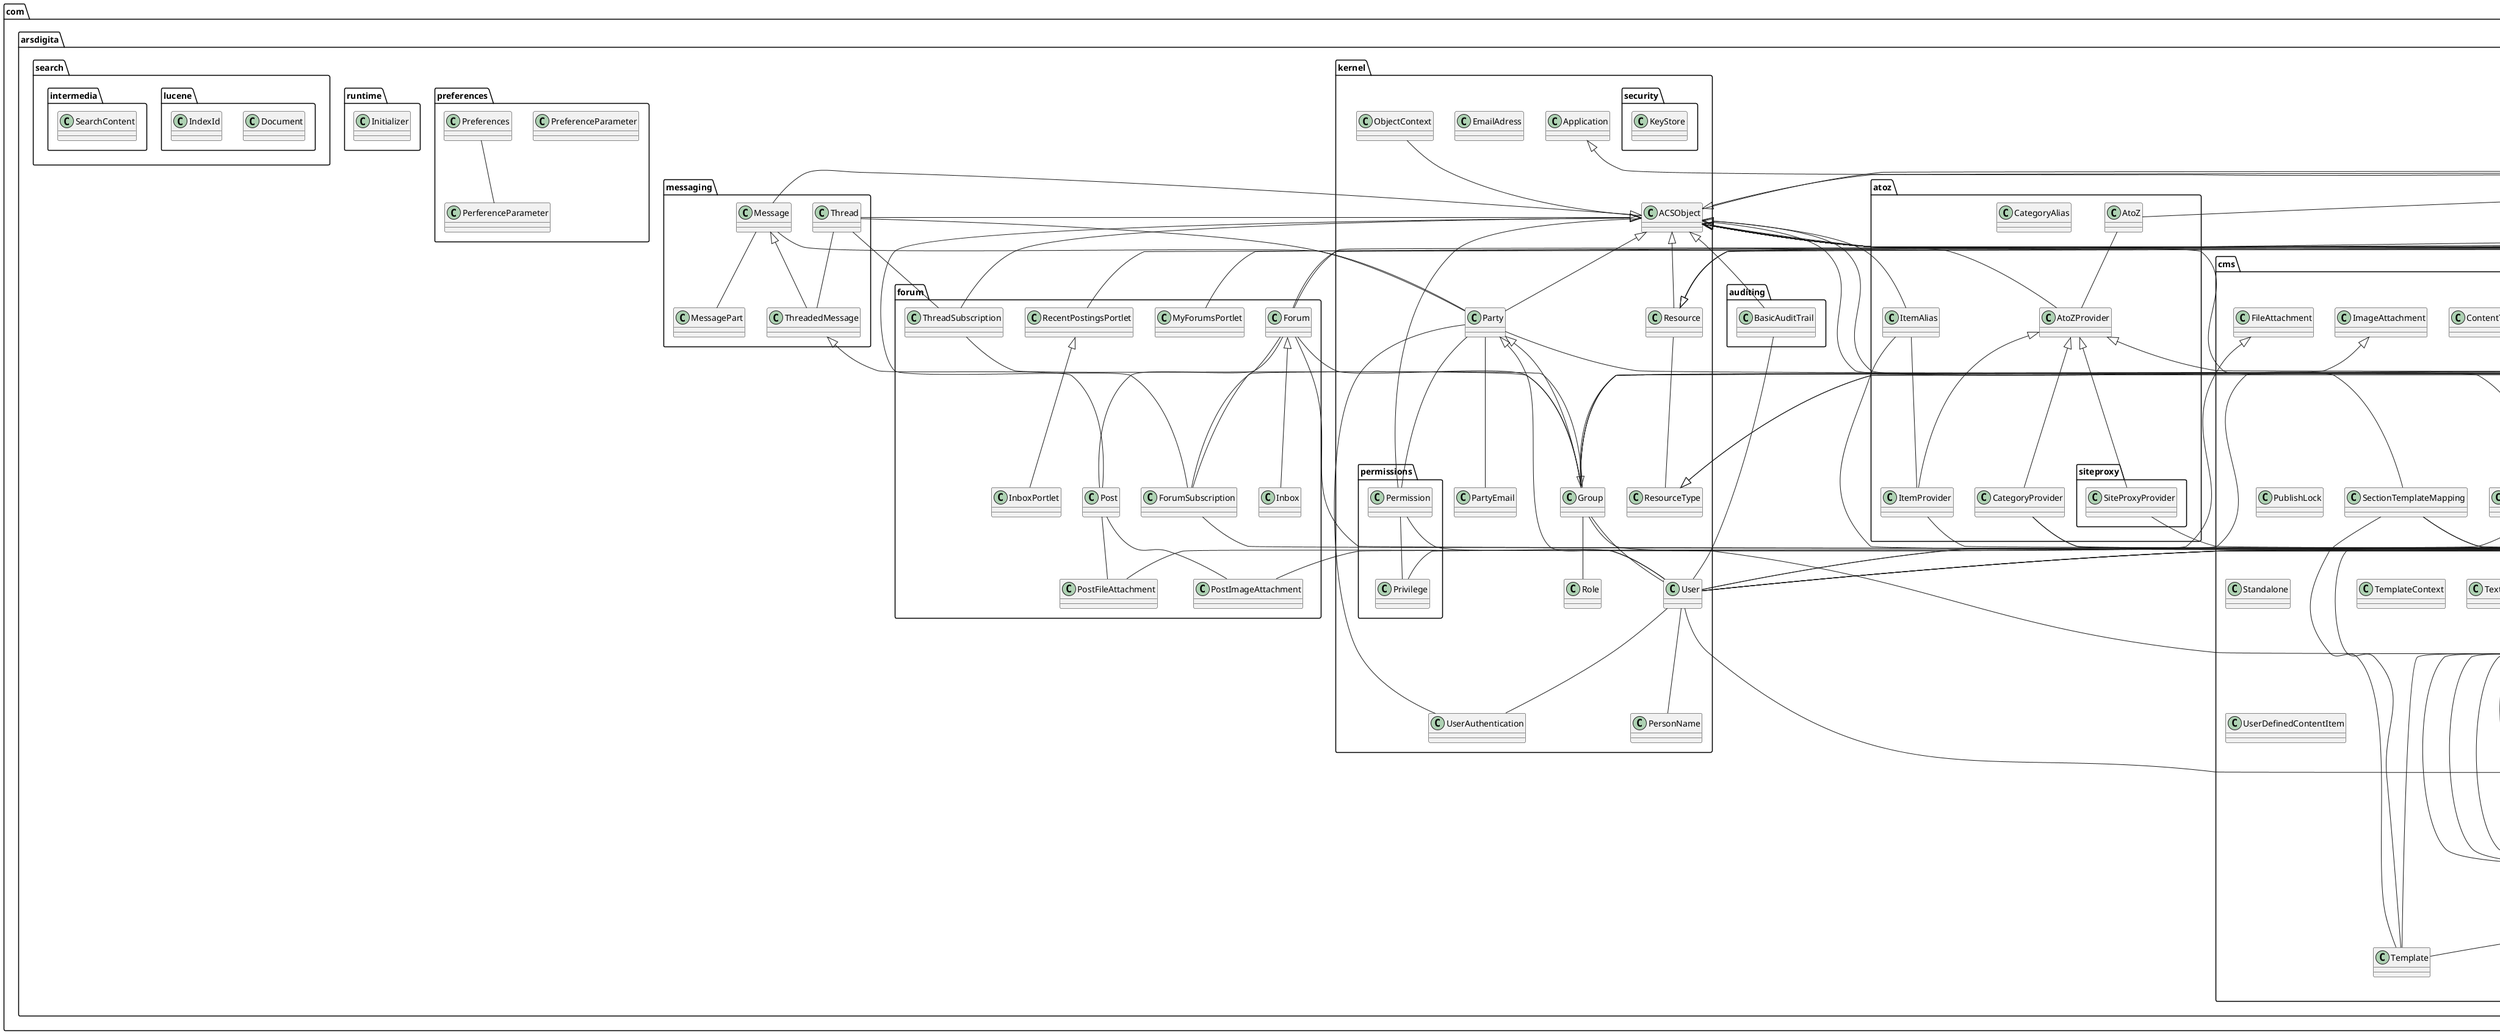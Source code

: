 @startuml

namespace com.arsdigita.admin {

    class CWAdmin

    com.arsdigita.web.Application <|-- CWAdmin
}

namespace com.arsdigita.auditing {
    class BasicAuditTrail
    
    com.arsdigita.kernel.ACSObject <|-- BasicAuditTrail
    
    BasicAuditTrail -- com.arsdigita.kernel.User
}

namespace com.arsdigita.atoz {

    class AtoZ
    class AtoZProvider
    class CategoryProvider
    class CategoryAlias
    class ItemAlias
    class ItemProvider

    com.arsdigita.web.Application <|-- AtoZ
    com.arsdigita.kernel.ACSObject <|-- AtoZProvider
    com.arsdigita.kernel.ACSObject <|-- ItemAlias
    AtoZProvider <|-- CategoryProvider
    AtoZProvider <|-- ItemProvider
    

    AtoZ -- AtoZProvider
    CategoryProvider -- com.arsdigita.categorization.Category
    CategoryProvider -- com.arsdigita.cms.ContentType
    ItemAlias -- ItemProvider
    ItemAlias -- com.arsdigita.cms.ContentType
    ItemProvider -- com.arsdigita.categorization.Category
}

namespace com.arsdigita.atoz.siteproxy {

    class SiteProxyProvider
    
    com.arsdigita.atoz.AtoZProvider <|-- SiteProxyProvider
    
    SiteProxyProvider -- com.arsdigita.categorization.Category
}

namespace com.arsdigita.auth.http {

    class HttpAuth 
    class Nounce
    class UserLogin

    com.arsdigita.web.Application <|-- HTTPAuth
    com.arsdigita.kernel.ACSObject <|-- UserLogin
}

namespace com.arsdigita.categorization {
    class Category
    class CategoryLocalization
    class UseContext
    class CategoryPurpose

    com.arsdigita.kernel.ACSObject <|-- Category
    com.arsdigita.kernel.ACSObject <|-- CategoryLocalization
    com.arsdigita.kernel.ACSObject <|-- CategoryPurpose

    UseContext -- com.arsdigita.kernel.ACSObject
    Category -- com.arsdigita.kernel.ACSObject

    Category -- CategoryLocalization
    Category -- UseContext
    CategoryPurpose -- Category
}

namespace com.arsdigita.cms {
    
    class Asset
    class AuthoringKit
    class AuthoringStep
    class CategoryTemplateMapping
    class CMSTask
    class CMSTaskType
    class ContentCenter
    class ContentBundle
    class ContentItem
    class ContentPage
    class ContentSection
    class ContentType
    class ContentTypeLifecycleDefinition
    class ContentTypeWorkflowTemplate
    class FileAsset
    class Folder
    class ImageAsset
    class ImageMimeType
    class ItemTemplateMapping
    class Lifecycle
    class LifecycleDefinition
    class LifecycleService
    class Link
    class MimeType
    class MimeTypeExtension
    class MimeTypeStatus
    class Phase
    class PhaseDefinition
    class PublishLock
    class PostConvertHTML
    class PreConvertHTML
    class PublishedLink
    class RelationAttribute
    class ResourceType
    class Resource
    class ResourceMapping
    class ReusableImageAsset
    class SectionTemplateMapping
    class Service
    class Standalone
    class TaskEventURLGenerator
    class TemplateContext
    class Template
    class TextAsset
    class TextMimeType
    class UpgradeProcess
    class UserDefinedContentItem
    class UserHomeFolderMap

    Asset <|-- FileAsset
    Asset <|-- ImageAsset
    Asset <|-- TextAsset
    com.arsdigita.kernel.ACSObject <|-- AuthoringKit
    com.arsdigita.kernel.ACSObject <|-- AuthoringStep
    com.arsdigita.kernel.ACSObject <|-- CategoryTemplateMapping
    com.arsdigita.kernel.ACSObject <|-- ContentType
    com.arsdigita.kernel.ACSObject <|-- Lifecycle
    com.arsdigita.kernel.ACSObject <|-- LifecycleDefinition
    com.arsdigita.kernel.ACSObject <|-- ItemTemplateMapping
    com.arsdigita.kernel.ACSObject <|-- Phase
    com.arsdigita.kernel.ACSObject <|-- PhaseDefinition
    com.arsdigita.kernel.ACSObject <|-- RelationAttribute
    com.arsdigita.kernel.ACSObject <|-- SectionTemplateMapping
    com.arsdigita.kernel.ACSObject <|-- UserHomeFolderMap
    com.arsdigita.web.Application <|-- ContentCenter
    com.arsdigita.web.Application <|-- ContentSection
    com.arsdigita.web.Application <|-- Service
    com.arsdigita.versioning.VersionedACSObject <|-- ContentItem
    com.arsdigita.workflow.simple.UserTask <|-- CMSTask
    ContentItem <|-- Asset
    ContentItem <|-- ContentBundle
    ContentItem <|-- ContentPage
    ContentItem <|-- Folder
    ImageAsset <|-- ReusableImageAsset
    MimeType <|-- ImageMimeType
    TextAsset <|-- Template

    Asset -- MimeType
    AuthoringKit -- ContentType
    AuthoringKit -- AuthoringStep
    CategoryTemplateMapping -- Category
    CategoryTemplateMapping -- ContentType
    CategoryTemplateMapping -- Template
    CategoryTemplateMapping -- ContentSection
    CMSTask -- CMSTaskType
    ContentItem -- com.arsdigita.kernel.ACSObject
    ContentItem -- ContentType
    ContentItem -- ContentSection
    ContentItem -- Folder
    ContentItem -- Lifecycle    
    ContentSection -- com.arsdigita.globalization.Charset
    ContentSection -- com.arsdigita.globalization.Charset.Locale
    ContentSection -- com.arsdigita.kernel.Group    
    ContentSection -- Folder
    ContentSection -- LifecycleDefinition
    ContentType -- com.arsdigita.formbuilder.FormSection
    ContentType -- ContentSection    
    ItemTemplateMapping -- Template
    ItemTemplateMapping -- ContentItem
    Lifecycle -- LifecycleDefinition
    Lifecycle -- Phase
    LifecycleDefinition -- PhaseDefinition
    LifecycleService -- com.arsdigita.kernel.ACSObject
    LifecycleService -- Lifecycle
    MimeType -- MimeTypeExtension
    Phase -- PhaseDefinition
    PublishedLink -- ACSObject
    PublishedLink -- ContentItem
    Resource -- ResourceType
    SectionTemplateMapping -- ContentSection
    SectionTemplateMapping -- ContentType
    SectionTemplateMapping -- Template
    TaskEventURLGenerator -- CMSTaskType
    UserHomeFolderMap -- Folder
    UserHomeFolderMap -- ContentSection
    UserHomeFolderMap -- User
    com.arsdigita.workflow.simple.WorkflowTemplate -- ContentSection

}

namespace com.arsdigita.cms.contentassets {

    class DublinCoreES
    class FileAttachment
    class GenericOrgaUnitTextAsset
    class ItemImageAttachment
    class Notes
    class RelatedLink
    
    com.arsdigita.cms.ContentItem <|-- DublinCoreES
    com.arsdigita.cms.FileAsset <|-- FileAttachment
    com.arsdigita.cms.contenttypes.Link <|-- ReleatedLink
    com.arsdigita.kernel.ACSObject <|-- ItemImageAttachment
    com.arsdigita.kernel.ACSObject <|-- Notes
    com.arsdigita.kernel.ACSObject <|-- GenericOrgaUnitTextAsset
    
    DublinCoreES -- com.arsdigita.cms.ContentItem
    FileAttachment -- com.arsdigita.cms.ContentItem
    GenericOrgaUnitTextAsset -- com.arsdigita.cms.contenttypes.GenericOrganizationalUnit
    ItemImageAttachment -- Link
    ItemImageAttachment -- ReusableImageAsset
    ItemImageAttachment -- com.arsdigita.cms.ContentItem
    Note -- com.arsdigita.cms.ContentItem
    ReleatedLink -- ContentItem
    ReleatedLink -- com.arsdigita.cms.MimeType
}

namespace com.arsdigita.cms.contenttypes {
    
    class AddressType
    class Agenda
    class Article
    class ArticleSection
    class Bookmark
    class Contact
    class ContentGroup
    class ContentGroupAssociation
    class DecisionTree
    class DecisionTreeSection
    class DecisionTreeOption
    class DecisionTreeSectionOptionTarget
    class Event
    class FAQItem
    class FileStorageItem
    class GenericAddress
    class GenericAddressBundle
    class GenericArticle
    class GenericContact
    class GenericContactBundle
    class GenericContactEntry
    class GenericOrganizationalUnit
    class GenericOrganizationalUnitBundle
    class GenericPerson
    class GenericPersonBundle
    class GlossaryItem
    class HistoricDate
    class Image
    class InlineSite
    class IsoCountry
    class Job
    class LegalNotice
    class Link
    class Member
    class Minutes
    class MOTDItem
    class MultiPartArticle
    class NewsItem
    class Organization
    class Person
    class PressRelease
    class PublicPersonalProfile
    class PublicPersonalProfileBundle
    class PublicPersonalProfileNavItem
    class ResearchNetwork
    class ResearchNetworkMembership
    class Service
    class SimpleAddress
    class SimpleOrganization
    class SimpleOrganizationBundle
    class SiteProxy
    class Survey
    class SurveyResponse
    class SurveyAnswer
    
    com.arsdigita.kernel.ACSObject <|-- Link
    com.arsdigita.kernel.ACSObject <|-- ResearchNetworkMembership
    com.arsdigita.cms.ContentItem <|-- ContentGroup
    com.arsdigita.cms.ContentItem <|-- ContentGroupAssociation
    com.arsdigita.cms.ContentItem <|-- SurveyResponse
    com.arsdigita.cms.ContentItem <|-- SurveyAnswer
    com.arsdigita.cms.ContentBundle <|-- GenericAddressBundle
    com.arsdigita.cms.ContentBundle <|-- GenericContactBundle
    com.arsdigita.cms.ContentBundle <|-- GenericOrganizationalUnitBundle
    com.arsdigita.cms.ContentBundle <|-- GenericPersonBundle
    com.arsdigita.cms.ContentBundle <|-- PublicPersonalProfileBundle
    com.arsdigita.cms.ContentItem <|-- GenericContactEntry
    com.arsdigita.cms.ContentItem <|-- DecisionTreeSectionOption
    com.arsdigita.cms.ContentItem <|-- DecisionTreeOptionTarget
    com.arsdigita.cms.ContentPage <|-- ArticleSection
    com.arsdigita.cms.ContentPage <|-- Bookmark
    com.arsdigita.cms.ContentPage <|-- DecisionTree
    com.arsdigita.cms.ContentPage <|-- DecisionTreeSection
    com.arsdigita.cms.ContentPage <|-- FAQItem
    com.arsdigita.cms.ContentPage <|-- FileStorageItem
    com.arsdigita.cms.ContentPage <|-- GenericAddress
    com.arsdigita.cms.ContentPage <|-- GenericArticle
    com.arsdigita.cms.ContentPage <|-- GenericContact
    com.arsdigita.cms.ContentPage <|-- GenericOrganizationalUnit
    com.arsdigita.cms.ContentPage <|-- GenericPerson
    com.arsdigita.cms.ContentPage <|-- GlossaryItem
    com.arsdigita.cms.ContentPage <|-- Image
    com.arsdigita.cms.ContentPage <|-- InlineSite
    com.arsdigita.cms.ContentPage <|-- Job
    com.arsdigita.cms.ContentPage <|-- MOTDItem
    com.arsdigita.cms.ContentPage <|-- MultiPartArticle
    com.arsdigita.cms.ContentPage <|-- Organization
    com.arsdigita.cms.ContentPage <|-- PublicPersonalProfile
    com.arsdigita.cms.ContentPage <|-- ResearchNetwork
    com.arsdigita.cms.ContentPage <|-- Service
    com.arsdigita.cms.ContentPage <|-- SimpleAddress
    com.arsdigita.cms.ContentPage <|-- SiteProxy
    com.arsdigita.cms.ContentPage <|-- Survey
    GenericAddress <|-- Address
    GenericArticle <|-- Agenda
    GenericArticle <|-- Article
    GenericArticle <|-- Event
    GenericArticle <|-- HistoricDate
    GenericArticle <|-- LegalNotice
    GenericArticle <|-- Minutes
    GenericArticle <|-- NewsItem
    GenericArticle <|-- PressRelease
    GenericContact <|-- Contact
    GenericPerson <|-- Member
    GenericPerson <|-- Person
    GenericOrganizationalUnit <|-- SimpleOrganization
    GenericOrganizationalUnitBundle <|-- SimpleOrganizationBundle
    
    ArticleSection -- com.arsdigita.cms.TextAsset
    ArticleSection -- com.arsdigita.cms.ReusableImageAsset
    ContentGroup -- ContentGroupAssociation
    ContentGroupAssociation -- com.arsdigita.cms.ContentItem
    DecisionTree -- DecisionTreeSection
    DecisionTreeSection -- DecisionTreeSectionOption
    DecisionTreeSection -- com.arsdigita.cms.TextAsset
    DecisionTreeSectionOption -- DecisionTreeptionTarget
    FileStorageItem -- com.arsdigita.cms.FileAsset
    GenericContact -- GenericContactEntry
    GenericContactBundle -- GenericPersonBundle
    GenericContactBundle -- GenericAddressBundle
    GenericOrganizationalUnitBundle -- GenericContactBundle
    GenericOrganizationalUnitBundle -- GenericPersonBundle
    Image -- com.arsdigita.cms.ImageAsset
    Link -- ContentItem
    MOTDItem -- com.arsdigita.cms.FileAsset
    Organization -- com.arsdigita.cms.ImageAsset
    MultiPartArticle -- ArticleSection
    PublicPersonalProfileBundle -- GenericPersonBundle
    PublicPersonalProfile -- PublicPersonalProfileNavItem
    ResearchNetwork -- ResearchNetworkMembership
    ResarchNetworkMembership -- Person
    SimpleAddress -- IsoCountry
    Survey -- com.arsdigita.formbuilder.FormSection
    Survey -- SurveyResponse
    SurveyResponse -- SurveyAnswer
}

namespace com.arsdigita.cms.contenttypes.xmlfeed {

    class XMLFeed

    com.arsdigita.cms.formbuilder.FormItem <|-- XMLFeed
    
    XMLFeed -- com.arsdigita.cms.FileAsset
}

namespace com.arsdigita.cms.formbuilder {

    class FormItem
    class FormSectionItem
    class FormSectionWrapper
    
    com.arsdigita.cms.ContentPage <|-- FormItem
    com.arsdigita.cms.ContentPage <|-- FormSectionItem
    com.arsdigita.formbuoilder.Component <|-- FormSectionWrapper
    

    FormItem -- com.arsdigita.formbuilder.FormSection
    FormSection -- com.arsdigita.formbuilder.FormSection
    FormSectionWrapper -- FormSectionItem
}

namespace com.arsdigita.cms.docmgr {

    class DocFolder
    class DocLink
    class Document
    class DocumentCategoryBrowserApplication
    class LegacyDocumentCategoryBrowserApplication
    class Repository

    com.arsdigita.cms.Folder <|-- DocFolder
    com.arsdigita.cms.ContentPage <|-- DocLink
    com.arsdigita.cms.ContentPage <|-- Document
    com.arsdigita.web.Application <|-- DocumentCategoryBrowserApplication
    com.arsdigita.web.Application <|-- LegacyDocumentCategoryBrowserApplication
    com.arsdigita.web.Application <|-- Repository
    
    DocLink -- Document
    DocLink -- Repository
    Document -- com.arsdigita.cms.FileAsset
    Document -- Repository
    Document -- com.arsdigita.kernel.User
    
}

namespace com.arsdigita.cms.docmgr.ui {

    class CategoryDocsNavigatorPortlet
    class LegacyCategoryDocsNavigatorPortlet
    class RecentUpdatedDocsPortlet

    com.arsdigita.portal.Portlet <|-- CategoryDocsNavigatorPortlet
    com.arsdigita.portal.Portlet <|-- LegacyCategoryDocsNavigatorPortlet
    com.arsdigita.portal.Portlet <|-- RecentUpdatedDocsNavigatorPortlet
}

namespace com.arsdigita.docrepo {

    class DocBlobject
    class File
    class Folder
    class Repository
    class ResourceImpl
    
    com.arsdigita.versioning.VersionedACSObject <|-- ResourceImpl
    com.arsdigita.web.Application <|-- Repository
    ResourceImpl <|-- File
    ResourceImpl <|-- Folder

    ResourceImpl -- DocBlobject
    ResourceImpl -- com.arsdigita.kernel.User
}

namespace com.arsdigita.docrepo.ui {

    class RecentUpdatedDocsPortlet

    com.arsdigita.portal.Portlet <|-- RecentUpdatedDocsPortlet

}
namespace com.arsdigita.cms.portlet {

    class ContentDirectoryPortlet
    class ContentItemPortlet
    class ContentSectionsPortlet
    class TaskPortlet

    com.arsdigita.portal.Portlet <|-- ContentDirectoryPortlet
    com.arsdigita.portal.Portlet <|-- ContentItemPortlet
    com.arsdigita.portal.Portlet <|-- ContentSectionsPortlet
    com.arsdigita.portal.Portlet <|-- TaskPortlet

    ContentItemPortlet -- com.arsdigita.cms.ContentItem
}

namespace com.arsdigita.cms.publicpersonalprofile {

    class PublicPersonalProfile

    com.arsdigita.kernel.Application <|-- PublicPersonalProfile

}

namespace com.arsdigita.cms.publishToFile {

    class QueueEntry
    class PublishedFile
    class PublishedLink
    
    QueueEntry -- com.arsdigita.web.Host
}

namespace com.arsdigita.coventry.cms.contenttypes {

    class Councillor
    class Person

    com.arsdigita.cms.TextPage <|-- Person
    Person <|-- Councillor
}

namespace com.arsdigita.faq {

    class Faq
    class QAPair
    class FaqQuestionsPortlet

    com.arsdigita.web.Application <|-- Faq
    com.arsdigita.kernel.ACSObject <|-- QAPair
    com.arsdigita.portal.Portlet <|-- Portlet

    Faq -- QAPair
}

namespace com.arsdigita.formbuilder {

    class Component
    class DataDrivenSelect
    class FormSection
    class Listener
    class MetaObject
    class ObjectType
    class Option
    class PersistentDataQuery
    class ProcessListener
    class Widget
    class WidgetLabel

    com.arsdigita.kernel.ACSObject <|-- Component
    com.arsdigita.kernel.ACSObject <|-- Listener
    com.arsdigita.kernel.ACSObject <|-- MetaObject
    com.arsdigita.kernel.ACSObject <|-- PersistentDataQuery
    com.arsdigita.kernel.ACSObject <|-- ProcessListener

    Component <|-- FormSection
    Component <|-- Option
    Component <|-- Widget
    Component <|-- WidgetLabel
    Widget <|-- DataDrivenSelect

    Listener -- Widget
    FormSection -- ProcessListener
    Widget -- WidgetLabel

}

namespace com.arsdigita.formbuilder.actions {

    class ConfirmEmailListener
    class ConfirmRedirectListener
    class RemoteServerPostListener
    class SimpleEmailListener
    class TemplateEmailListener
    class XMLEmailListener

    com.arsdigita.formbuilder.ProcessListener <|-- ConfirmEmailListener
    com.arsdigita.formbuilder.ProcessListener <|-- ConfirmRedirectListener
    com.arsdigita.formbuilder.ProcessListener <|-- RemoteServerPostListener
    com.arsdigita.formbuilder.ProcessListener <|-- SimpleEmailListener
    com.arsdigita.formbuilder.ProcessListener <|-- TemplateEmailListener
    com.arsdigita.formbuilder.ProcessListener <|-- XMLEmailListener
}

namespace com.arsdigita.formbuilder.pdf {

    class PDFListener

    com.arsdigita.formbuilder.ProcessListener <|-- PDFListener
}

namespace com.arsdigita.forum {

    class Forum
    class ForumSubscription
    class Inbox
    class InboxPortlet
    class MyForumsPortlet
    class Post
    class PostFileAttachment
    class PostImageAttachment
    class RecentPostingsPortlet
    class ThreadSubscription

    com.arsdigita.cms.FileAttachment <|-- PostFileAttachment
    com.arsdigita.cms.ImageAttachment <|-- PostImageAttachment
    com.arsdigita.kernel.ACSObject <|-- ForumSubscription
    com.arsdigita.kernel.ACSObject <|-- ThreadSubscription
    com.arsdigita.portal.Portlet <|-- MyForumsPortlet
    com.arsdigita.portal.Portlet <|-- RecentPostingsPortlet
    com.arsdigita.messaging.ThreadedMessage <|-- Post
    com.arsdigita.web.Appliation <|-- Forum
    Forum <|-- Inbox
    RecentPostingsPortlet <|-- InboxPortlet

    Forum -- com.arsdigita.categorization.Category
    Forum -- com.arsdigita.cms.lifecycle.LifecycleDefinition
    Forum -- com.arsdigita.kernel.Group
    Forum -- ForumSubscription
    Forum -- Post
    ForumSubscription -- com.arsdigita.kernel.Group
    ForumSubscription -- com.arsdigita.notification.Digest
    Post -- PostFileAttachment
    Post -- PostImageAttachment
    ThreadSubscription -- com.arsdigita.messaging.Thread
    ThreadSubscription -- com.arsdigita.kernel.Group
    
}

namespace com.arsdigita.globalization {
    
    class Charset
    class Locale
    class MessageCatalog

    Charset -- Locale
    MessageCatalog -- Locale
}

namespace com.arsdigita.kernel {

    class ACSObject
    class EmailAdress
    class Group
    class Party
    class PartyEmail
    class PersonName
    class ResourceType
    class Resource
    class Role
    class ObjectContext
    class User
    class UserAuthentication

    ACSObject <|-- Party
    ACSObject <|-- Resource
    Party <|-- Group
    Party <|-- User

    Group -- User
    Group -- Role
    ObjectContext -- ACSObject
    Party -- PartyEmail
    Party -- com.arsdigita.kernel.permissions.Permission
    Party -- UserAuthentication
    Resource -- ResourceType
    User -- com.arsdigita.kernel.permissions.Permission
    User -- PersonName
    User -- UserAuthentication

}

namespace com.arsdigita.kernel.permissions {

        class Permission
        class Privilege

        Permission -- com.arsdigita.kernel.ACSObject
        Permission -- Privilege
}

namespace com.arsdigita.kernel.security {
        class KeyStore
}

namespace com.arsdigita.london.atoz {

    class DomainProvider

    com.arsdigita.atoz.AtoZProvider <|-- DomainProvider

    DomainProvider -- com.arsdigita.london.terms.Domain
}

namespace com.arsdigita.london.cms.dublin {
    
    class DublinCoreItem

    com.arsdigita.cms.ContentItem <|-- DublinCoreItem

    DublinCoreItem -- com.arsdigita.cms.ContentItem
}

namespace com.arsdigita.london.cms.freeform {
    
    class FreeformContentItem
    class FreeformContentItemAsset

    com.arsdigita.cms.ContentPage <|-- FreeformContentItem
    
    
    FreeformContentItem -- FreeformContentItemAsset
    FreeformContentItemAsset -- com.arsdigita.cms.Asset
}

namespace com.arsdigita.london.cms.freeform.asset {

    class FreeformBinaryAsset

    com.arsdigita.cms.Asset <|-- FreeformBinaryAsset
    com.arsdigita.cms.Asset <|-- FreeformTextAsset
}

namespace com.arsdigita.london.importer {

    class RemoteOidMapping
}

namespace com.arsdigita.london.search {

    class Search
    class Server
    class SponsoredLink

    com.arsdigita.kernel.ACSObject <|-- Server
    com.arsdigita.kernel.ACSObject <|-- SponsoredLink
    com.arsdigita.web.Application <|-- Search
    
}

namespace com.arsdigita.london.search.spider {

    class SpideredContent

    com.arsdigita.kernel.ACSObject <|-- SpideredContent
}

namespace com.arsdigita.london.terms {

    class Domain
    class Term
    class Terms
    
    com.arsdigita.kernel.ACSObject <|-- Term
    com.arsdigita.web.Application <|-- Terms

    Domain -- com.arsdigita.categorization.Category
    Domain -- Term
    Term -- com.arsdigita.categorization.Category
}

namespace com.arsdigita.london.terms.indexing {

    class Indexer

    com.arsdigita.kernel.ACSObject <|-- Indexer

    Indexer -- com.arsdigita.london.terms.Domain
}

namespace com.arsdigita.london.contenttypes {

    class Contact
    class ContactAddress
    class ContactPhone
    class ContactType
    class ESDService

    com.arsdigita.cms.ContentItem <|-- ContactAddress
    com.arsdigita.cms.ContentItem <|-- ContactPhone
    com.arsdigita.cms.ContentItem <|-- ContactType
    com.arsdigita.cms.ContentPage <|-- Contact
    com.arsdigita.cms.contenttypes.GenericArticle <|-- ESDService
    
    Contact -- com.arsdigita.cms.ContentItme
    Contact -- ContactAddress
    Contact -- ContactPhone
    Contact -- ContactType
    Contact -- ESDService
}

namespace com.arsdigita.london.userprefs {

    class PersistentUserPrefs
    class Pref

    PersistentUserPrefs -- com.arsdigita.kernel.User
    PersistentUserPrefs -- Pref
}

namespace com.arsdigita.messaging {
    
    class Message
    class MessagePart
    class Thread
    class ThreadedMessage

    com.arsdigita.kernel.ACSObject <|-- Message
    com.arsdigita.kernel.ACSObject <|-- Thread
    Message <|-- ThreadedMessage

    Message -- MessagePart
    Message -- com.arsdigita.kernel.Party
    Thread -- ThreadedMessage
    Thread -- Party
}

namespace com.arsdigita.navigation {

    class Navigation
    class QuickLink
    class Template
    class TemplateMapping

    com.arsdigita.kernel.ACSObject <|-- QuickLink
    com.arsdigita.web.Application <|-- Navigation
    
    Template -- TemplateMapping
    TemplateMapping -- com.arsdigita.categorization.Category
}

namespace com.arsdigita.navigation.portlet {

    class ItemListPortlet
    class NavigationTreePortlet
    class ObjectListPortlet

    com.arsdigita.portal.Portlet <|-- NavigationTreePortlet
    com.arsdigita.portal.Portlet <|-- ObjectListPortlet
    ObjectListPortlet <|-- ItemListPortlet

    NavigationTreePortlet -- com.arsdigita.navigation.Navigation
    ObjectListPortlet -- com.arsdigita.categorization.Category
}

namespace com.arsdigita.notification {

    class Digest
    class Notification
    class QueueItem

    com.arsdigita.kernel.ACSObject <|-- Digest
    com.arsdigita.kernel.ACSObject <|-- Notification
}

namespace com.arsdigita.persistence {
    
    class DynamicAssociation
    class DynamicObjectType

    com.arsdigita.kernel.ACSObject <|-- DynamicAssociation
    com.arsdigita.kernel.ACSObject <|-- DynamicObjectType
}

namespace com.arsdigita.portal {
    
    class AgentPortlet
    class Portal
    class Portlet
    class PortletType

    Portlet <|-- AgentPortlet
    com.arsdigita.kernel.Resource <|-- Portal
    com.arsdigita.kernel.Resource <|-- Portlet
    com.arsdigita.kernel.ResourceType <|-- PortletType
    
    Portal -- Portlet
    PortletType -- com.arsdigita.web.ApplicationType
}

namespace com.arsdigita.portal.portlet {

    class WorkspaceDirectoryPortlet <<ccm-rssfeed>>

    com.arsdigita.portal.Portlet <|-- WorkspaceDirectoryPortlet
}

namespace com.arsdigita.portlet {

    class BookmarksPortlet
    class Bookmark
    class NewsPortlet

    com.arsdigita.cms.contenttypes.Link <|-- Bookmark
    com.arsdigita.portal.Portlet <|--  BookmarksPortlet
    com.arsdigita.portal.Portlet <|-- NewsPortlet

    BookmarksPortlet -- Bookmark

}

namespace com.arsdigita.portalworkspace {

    class PageLayout
    class Workspace
    class WorkspacePage

    com.arsdigita.web.Application <|-- Workspace
    com.arsdigita.portal.Portal <|-- WorkspacePage

    Workspace -- WorkspacePage
    Workspace -- PageLayout
    WorkspacePage -- PageLayout
    Workspace -- com.arsdigita.kernel.User
    
}

namespace com.arsdigita.portalworkspace.portlet {

    class ApplicationDirectoryPortlet
    class ContentDirectoryPortlet
    class FlashPortlet
    class FreeformHTMLPortlet
    class LoginPortlet
    class MyWorkspacesPortlet
    class RSSFeedPortlet
    class TimeOfDayPortlet
    class WorkspaceNavigatorPortlet
    class WorkspaceSummaryPortlet

    com.arsdigita.portal.Portlet <|-- ApplicationDirectoryPortlet
    com.arsdigita.portal.Portlet <|-- ContentDirectoryPortlet
    com.arsdigita.portal.Portlet <|-- FlashPortlet
    com.arsdigita.portal.Portlet <|-- FreeformHTMLPortlet
    com.arsdigita.portal.Portlet <|-- LoginPortlet
    com.arsdigita.portal.Portlet <|-- MyWorkspacesPortlet
    com.arsdigita.portal.Portlet <|-- RSSFeedPortlet
    com.arsdigita.portal.Portlet <|-- TimeOfDayPortlet
    com.arsdigita.portal.Portlet <|-- WorkspaceNavigatorPortlet
    com.arsdigita.portal.Portlet <|-- WorkspaceSummaryPortlet
    
    ContentDirectoryPortlet -- com.arsdigita.categorization.Category
}

namespace com.arsdigita.cms.portletdataprovider {

    class PortletDataProvider

    com.arsdigita.web.Application <|-- PortletDataProvider
}

namespace com.arsdigita.preferences {
    
    class PreferenceParameter
    class Preferences

    Preferences -- PerferenceParameter
}

namespace com.arsdigita.rssfeed {

    class Feed <<ccm-rssfeed>>
    class RSSFeed <<ccm-rssfeed>>

    com.arsdigita.kernel.ACSObject <|-- Feed
    com.arsdigita.web.Application <|-- RSSFeed

}

namespace com.arsdigita.runtime {
    
    class Initializer
}

namespace com.arsdigita.search.lucene {

    class Document
    class IndexId
}

namespace com.arsdigita.search.intermedia {

    class SearchContent
}

namespace com.arsdigita.ui.Login {

    class Login

    com.arsdigita.web.Application <|-- Login
}

namespace com.arsdigita.ui.admin {

    class Admin

    com.arsdigita.web.Application <|-- Admin
}

namespace com.arsdigita.ui.permissions {

    class Permissions

    com.arsdigita.web.Application <|-- Permissions
}

namespace com.arsdigita.versioning {
    
    class BlobOperation
    class ClobOperation
    class DataObjectChange
    class EventType
    class GenericOperation
    class JavaClass
    class Operation
    class Tag
    class Txn
    class VersionedACSObject
    
    com.arsdigita.kernel.ACSObject <|-- VersionedACSObject
    Operation <|-- BlobOperation
    Operation <|-- ClobOperation
    Operation <|-- GenericOperation

    DataObjectChange -- Txn
    DataObjectChange --Operation
    EventType -- Operation
    JavaClass --Operation
    Txn -- com.arsdigita.kernel.User
    Txn -- Tag
    Txn -- DataObjectChange
}

namespace com.arsdigita.web {

    class Application
    class ApplicationType
    class Host

    com.arsdigita.kernel.Resource <|-- Application
    com.arsdigita.kernel.ResourceType <|-- ApplicationType

    Application -- com.arsdigita.kernel.Group
    ApplicationType -- com.arsdigita.kernel.permissions.Privilege
    ApplicationType -- com.arsdigita.kernel.Group
}

namespace com.arsdigita.webdevsupport {

    class WebDevSupport

    com.arsdigita.web.Application <|-- WebDevSupport
}

namespace com.arsdigita.workflow.simple {

    class Task
    class TaskComment
    class UserTask
    class Workflow
    class WorkflowTemplate

    com.arsdigita.kernel.ACSObject <|-- Task
    Task <|-- UserTask
    Task <|-- Workflow
    Workflow <|-- WorkflowTemplate

    Task -- TaskComment
    UserTask -- com.arsdigita.kernel.User
    UserTask -- com.arsdigita.kernel.Group
    Workflow --Task
    Workflow -- com.arsdigita.kernel.ACSObject
}

namespace com.arsdigita.workspace {
    
    class ApplicationDirectoryPortlet
    class BookmarkApplication
    class Bookmark
    class BookmarkPortlet
    class Role
    class SubWorkspaceTab
    class Theme
    class ThemeApplication
    class Workspace
    class WorkspaceNavigatiorPortlet
    class WorkspaceSummaryPortlet
    class WorkspaceTab
    
    com.arsdigita.web.Application <|-- BookmarkApplication
    com.arsdigita.web.Application <|-- ThemeApplication
    com.arsdigita.web.Application <|-- Workspace
    com.arsdigita.kernel.ACSObject <|-- Bookmark
    com.arsdigita.kernel.ACSObject <|-- Theme
    com.arsdigita.kernel.Group <|-- Role
    com.arsdigita.portal.Portal <|-- WorkspaceTab
    com.arsdigita.portal.Portlet <|-- ApplicationDirectoryPortlet
    com.arsdigita.portal.Portlet <|-- BookmarkPortlet
    com.arsdigita.portal.Portlet <|-- WorkspaceNavigatorPortlet
    com.arsdigita.portal.Portlet <|-- WorkspaceSummaryPortlet
    Workspace -- com.arsdigita.kernel.Party
    Workspace -- Theme
    WorkspaceTab <|-- SubWorkspaceTab

    BookmarkApplication -- Bookmark
    Role -- Workspace
    SubWorkspaceTab -- WorkspaceTab
    Workspace -- WorkspaceTab
}

namespace com.arsdigita.workspace.misc {

    class StarfleetPortlet

    com.arsdigita.portal.Portlet <|-- StarfleetPortlet
}

namespace com.arsdigita.workspace.personal {
    
    class MyWorkspacesPortlet
    class PersonalWorkspace
    class PersonalWorkspaceCreator

    com.arsdigita.portal.Portlet <|-- MyWorkspacesPortlet
    com.arsdigita.web.Application <|-- PersonalWorkspaceCreator
    com.arsdigita.workspace.Workspace <|-- PersonalWorkspace
    

    PersonalWorkspace -- com.arsdigita.kernel.User
}

namespace com.arsdigita.workspace.ui {

    class PortalArchiver
    class PortalSiteMap
    class WorkspaceCreator

    com.arsdigita.web.Application <|-- PortalArchiver
    com.arsdigita.web.Application <|-- PortalSiteMap
    com.arsdigita.web.Application <|-- WorkspaceCreator
}

@enduml
